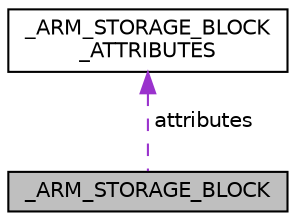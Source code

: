 digraph "_ARM_STORAGE_BLOCK"
{
 // LATEX_PDF_SIZE
  edge [fontname="Helvetica",fontsize="10",labelfontname="Helvetica",labelfontsize="10"];
  node [fontname="Helvetica",fontsize="10",shape=record];
  Node1 [label="_ARM_STORAGE_BLOCK",height=0.2,width=0.4,color="black", fillcolor="grey75", style="filled", fontcolor="black",tooltip="A storage block is a range of memory with uniform attributes. Storage blocks combine to make up the a..."];
  Node2 -> Node1 [dir="back",color="darkorchid3",fontsize="10",style="dashed",label=" attributes" ,fontname="Helvetica"];
  Node2 [label="_ARM_STORAGE_BLOCK\l_ATTRIBUTES",height=0.2,width=0.4,color="black", fillcolor="white", style="filled",URL="$struct___a_r_m___s_t_o_r_a_g_e___b_l_o_c_k___a_t_t_r_i_b_u_t_e_s.html",tooltip="Attributes of the storage range within a storage block."];
}
